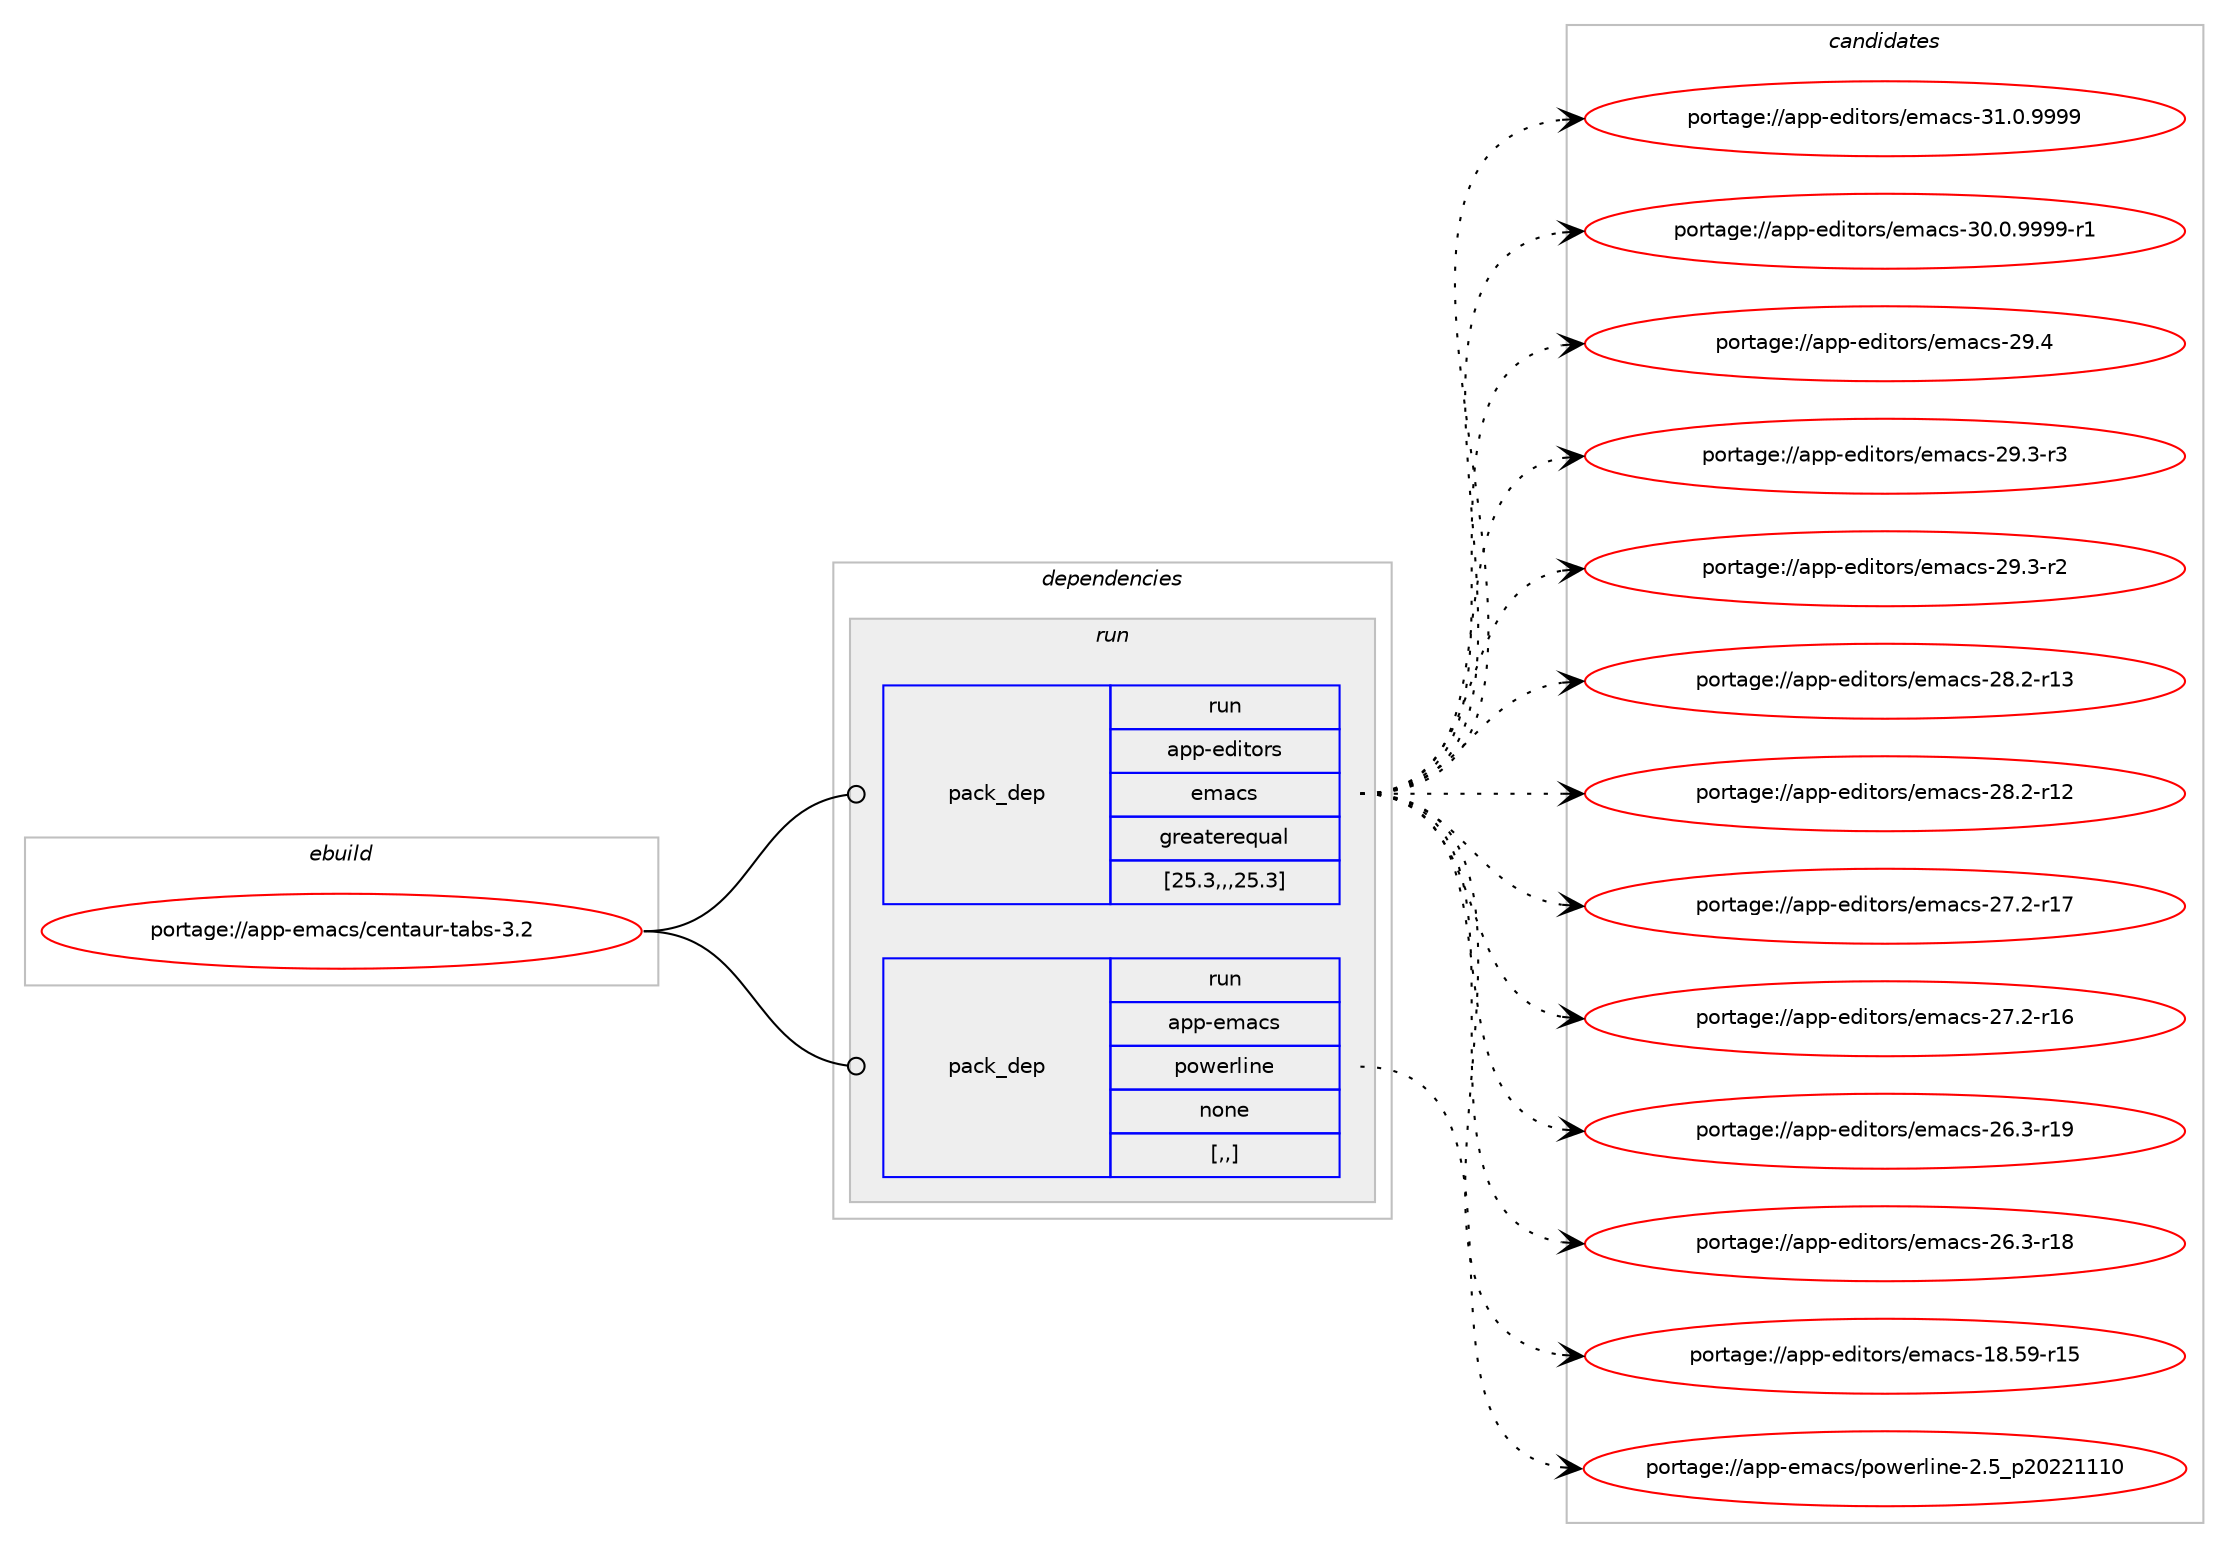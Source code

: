 digraph prolog {

# *************
# Graph options
# *************

newrank=true;
concentrate=true;
compound=true;
graph [rankdir=LR,fontname=Helvetica,fontsize=10,ranksep=1.5];#, ranksep=2.5, nodesep=0.2];
edge  [arrowhead=vee];
node  [fontname=Helvetica,fontsize=10];

# **********
# The ebuild
# **********

subgraph cluster_leftcol {
color=gray;
label=<<i>ebuild</i>>;
id [label="portage://app-emacs/centaur-tabs-3.2", color=red, width=4, href="../app-emacs/centaur-tabs-3.2.svg"];
}

# ****************
# The dependencies
# ****************

subgraph cluster_midcol {
color=gray;
label=<<i>dependencies</i>>;
subgraph cluster_compile {
fillcolor="#eeeeee";
style=filled;
label=<<i>compile</i>>;
}
subgraph cluster_compileandrun {
fillcolor="#eeeeee";
style=filled;
label=<<i>compile and run</i>>;
}
subgraph cluster_run {
fillcolor="#eeeeee";
style=filled;
label=<<i>run</i>>;
subgraph pack15952 {
dependency22262 [label=<<TABLE BORDER="0" CELLBORDER="1" CELLSPACING="0" CELLPADDING="4" WIDTH="220"><TR><TD ROWSPAN="6" CELLPADDING="30">pack_dep</TD></TR><TR><TD WIDTH="110">run</TD></TR><TR><TD>app-editors</TD></TR><TR><TD>emacs</TD></TR><TR><TD>greaterequal</TD></TR><TR><TD>[25.3,,,25.3]</TD></TR></TABLE>>, shape=none, color=blue];
}
id:e -> dependency22262:w [weight=20,style="solid",arrowhead="odot"];
subgraph pack15953 {
dependency22263 [label=<<TABLE BORDER="0" CELLBORDER="1" CELLSPACING="0" CELLPADDING="4" WIDTH="220"><TR><TD ROWSPAN="6" CELLPADDING="30">pack_dep</TD></TR><TR><TD WIDTH="110">run</TD></TR><TR><TD>app-emacs</TD></TR><TR><TD>powerline</TD></TR><TR><TD>none</TD></TR><TR><TD>[,,]</TD></TR></TABLE>>, shape=none, color=blue];
}
id:e -> dependency22263:w [weight=20,style="solid",arrowhead="odot"];
}
}

# **************
# The candidates
# **************

subgraph cluster_choices {
rank=same;
color=gray;
label=<<i>candidates</i>>;

subgraph choice15952 {
color=black;
nodesep=1;
choice971121124510110010511611111411547101109979911545514946484657575757 [label="portage://app-editors/emacs-31.0.9999", color=red, width=4,href="../app-editors/emacs-31.0.9999.svg"];
choice9711211245101100105116111114115471011099799115455148464846575757574511449 [label="portage://app-editors/emacs-30.0.9999-r1", color=red, width=4,href="../app-editors/emacs-30.0.9999-r1.svg"];
choice97112112451011001051161111141154710110997991154550574652 [label="portage://app-editors/emacs-29.4", color=red, width=4,href="../app-editors/emacs-29.4.svg"];
choice971121124510110010511611111411547101109979911545505746514511451 [label="portage://app-editors/emacs-29.3-r3", color=red, width=4,href="../app-editors/emacs-29.3-r3.svg"];
choice971121124510110010511611111411547101109979911545505746514511450 [label="portage://app-editors/emacs-29.3-r2", color=red, width=4,href="../app-editors/emacs-29.3-r2.svg"];
choice97112112451011001051161111141154710110997991154550564650451144951 [label="portage://app-editors/emacs-28.2-r13", color=red, width=4,href="../app-editors/emacs-28.2-r13.svg"];
choice97112112451011001051161111141154710110997991154550564650451144950 [label="portage://app-editors/emacs-28.2-r12", color=red, width=4,href="../app-editors/emacs-28.2-r12.svg"];
choice97112112451011001051161111141154710110997991154550554650451144955 [label="portage://app-editors/emacs-27.2-r17", color=red, width=4,href="../app-editors/emacs-27.2-r17.svg"];
choice97112112451011001051161111141154710110997991154550554650451144954 [label="portage://app-editors/emacs-27.2-r16", color=red, width=4,href="../app-editors/emacs-27.2-r16.svg"];
choice97112112451011001051161111141154710110997991154550544651451144957 [label="portage://app-editors/emacs-26.3-r19", color=red, width=4,href="../app-editors/emacs-26.3-r19.svg"];
choice97112112451011001051161111141154710110997991154550544651451144956 [label="portage://app-editors/emacs-26.3-r18", color=red, width=4,href="../app-editors/emacs-26.3-r18.svg"];
choice9711211245101100105116111114115471011099799115454956465357451144953 [label="portage://app-editors/emacs-18.59-r15", color=red, width=4,href="../app-editors/emacs-18.59-r15.svg"];
dependency22262:e -> choice971121124510110010511611111411547101109979911545514946484657575757:w [style=dotted,weight="100"];
dependency22262:e -> choice9711211245101100105116111114115471011099799115455148464846575757574511449:w [style=dotted,weight="100"];
dependency22262:e -> choice97112112451011001051161111141154710110997991154550574652:w [style=dotted,weight="100"];
dependency22262:e -> choice971121124510110010511611111411547101109979911545505746514511451:w [style=dotted,weight="100"];
dependency22262:e -> choice971121124510110010511611111411547101109979911545505746514511450:w [style=dotted,weight="100"];
dependency22262:e -> choice97112112451011001051161111141154710110997991154550564650451144951:w [style=dotted,weight="100"];
dependency22262:e -> choice97112112451011001051161111141154710110997991154550564650451144950:w [style=dotted,weight="100"];
dependency22262:e -> choice97112112451011001051161111141154710110997991154550554650451144955:w [style=dotted,weight="100"];
dependency22262:e -> choice97112112451011001051161111141154710110997991154550554650451144954:w [style=dotted,weight="100"];
dependency22262:e -> choice97112112451011001051161111141154710110997991154550544651451144957:w [style=dotted,weight="100"];
dependency22262:e -> choice97112112451011001051161111141154710110997991154550544651451144956:w [style=dotted,weight="100"];
dependency22262:e -> choice9711211245101100105116111114115471011099799115454956465357451144953:w [style=dotted,weight="100"];
}
subgraph choice15953 {
color=black;
nodesep=1;
choice971121124510110997991154711211111910111410810511010145504653951125048505049494948 [label="portage://app-emacs/powerline-2.5_p20221110", color=red, width=4,href="../app-emacs/powerline-2.5_p20221110.svg"];
dependency22263:e -> choice971121124510110997991154711211111910111410810511010145504653951125048505049494948:w [style=dotted,weight="100"];
}
}

}
